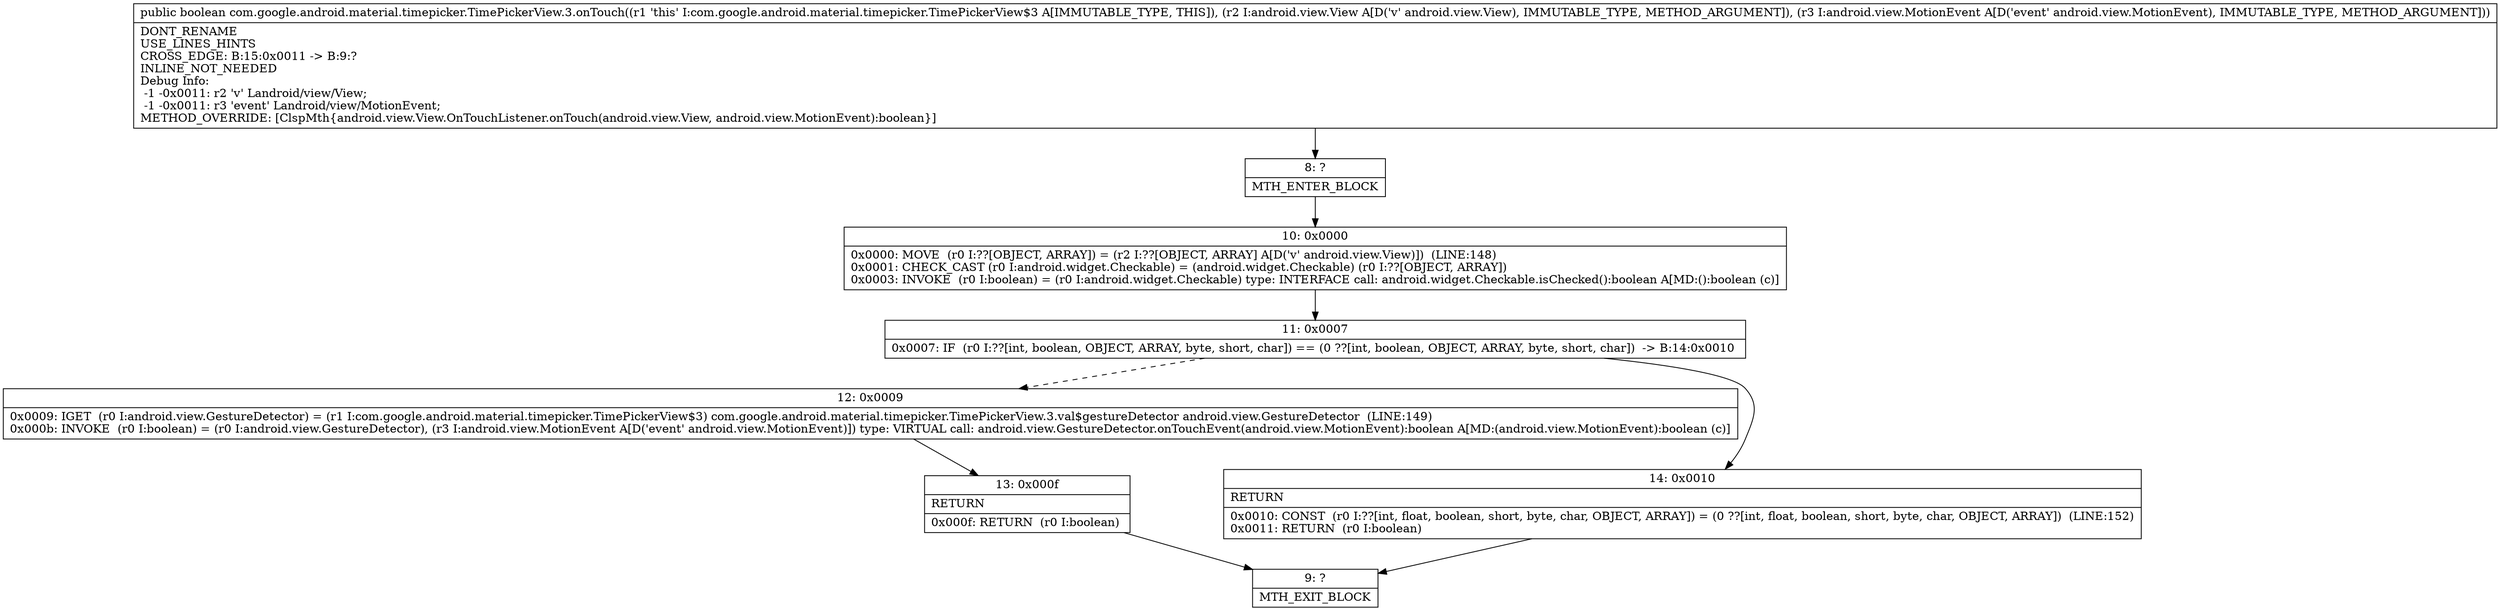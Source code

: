 digraph "CFG forcom.google.android.material.timepicker.TimePickerView.3.onTouch(Landroid\/view\/View;Landroid\/view\/MotionEvent;)Z" {
Node_8 [shape=record,label="{8\:\ ?|MTH_ENTER_BLOCK\l}"];
Node_10 [shape=record,label="{10\:\ 0x0000|0x0000: MOVE  (r0 I:??[OBJECT, ARRAY]) = (r2 I:??[OBJECT, ARRAY] A[D('v' android.view.View)])  (LINE:148)\l0x0001: CHECK_CAST (r0 I:android.widget.Checkable) = (android.widget.Checkable) (r0 I:??[OBJECT, ARRAY]) \l0x0003: INVOKE  (r0 I:boolean) = (r0 I:android.widget.Checkable) type: INTERFACE call: android.widget.Checkable.isChecked():boolean A[MD:():boolean (c)]\l}"];
Node_11 [shape=record,label="{11\:\ 0x0007|0x0007: IF  (r0 I:??[int, boolean, OBJECT, ARRAY, byte, short, char]) == (0 ??[int, boolean, OBJECT, ARRAY, byte, short, char])  \-\> B:14:0x0010 \l}"];
Node_12 [shape=record,label="{12\:\ 0x0009|0x0009: IGET  (r0 I:android.view.GestureDetector) = (r1 I:com.google.android.material.timepicker.TimePickerView$3) com.google.android.material.timepicker.TimePickerView.3.val$gestureDetector android.view.GestureDetector  (LINE:149)\l0x000b: INVOKE  (r0 I:boolean) = (r0 I:android.view.GestureDetector), (r3 I:android.view.MotionEvent A[D('event' android.view.MotionEvent)]) type: VIRTUAL call: android.view.GestureDetector.onTouchEvent(android.view.MotionEvent):boolean A[MD:(android.view.MotionEvent):boolean (c)]\l}"];
Node_13 [shape=record,label="{13\:\ 0x000f|RETURN\l|0x000f: RETURN  (r0 I:boolean) \l}"];
Node_9 [shape=record,label="{9\:\ ?|MTH_EXIT_BLOCK\l}"];
Node_14 [shape=record,label="{14\:\ 0x0010|RETURN\l|0x0010: CONST  (r0 I:??[int, float, boolean, short, byte, char, OBJECT, ARRAY]) = (0 ??[int, float, boolean, short, byte, char, OBJECT, ARRAY])  (LINE:152)\l0x0011: RETURN  (r0 I:boolean) \l}"];
MethodNode[shape=record,label="{public boolean com.google.android.material.timepicker.TimePickerView.3.onTouch((r1 'this' I:com.google.android.material.timepicker.TimePickerView$3 A[IMMUTABLE_TYPE, THIS]), (r2 I:android.view.View A[D('v' android.view.View), IMMUTABLE_TYPE, METHOD_ARGUMENT]), (r3 I:android.view.MotionEvent A[D('event' android.view.MotionEvent), IMMUTABLE_TYPE, METHOD_ARGUMENT]))  | DONT_RENAME\lUSE_LINES_HINTS\lCROSS_EDGE: B:15:0x0011 \-\> B:9:?\lINLINE_NOT_NEEDED\lDebug Info:\l  \-1 \-0x0011: r2 'v' Landroid\/view\/View;\l  \-1 \-0x0011: r3 'event' Landroid\/view\/MotionEvent;\lMETHOD_OVERRIDE: [ClspMth\{android.view.View.OnTouchListener.onTouch(android.view.View, android.view.MotionEvent):boolean\}]\l}"];
MethodNode -> Node_8;Node_8 -> Node_10;
Node_10 -> Node_11;
Node_11 -> Node_12[style=dashed];
Node_11 -> Node_14;
Node_12 -> Node_13;
Node_13 -> Node_9;
Node_14 -> Node_9;
}

